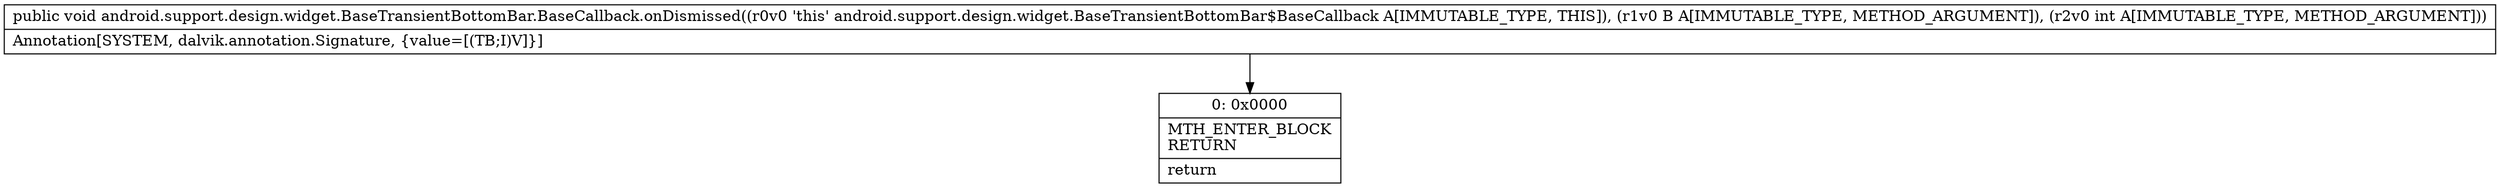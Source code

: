digraph "CFG forandroid.support.design.widget.BaseTransientBottomBar.BaseCallback.onDismissed(Ljava\/lang\/Object;I)V" {
Node_0 [shape=record,label="{0\:\ 0x0000|MTH_ENTER_BLOCK\lRETURN\l|return\l}"];
MethodNode[shape=record,label="{public void android.support.design.widget.BaseTransientBottomBar.BaseCallback.onDismissed((r0v0 'this' android.support.design.widget.BaseTransientBottomBar$BaseCallback A[IMMUTABLE_TYPE, THIS]), (r1v0 B A[IMMUTABLE_TYPE, METHOD_ARGUMENT]), (r2v0 int A[IMMUTABLE_TYPE, METHOD_ARGUMENT]))  | Annotation[SYSTEM, dalvik.annotation.Signature, \{value=[(TB;I)V]\}]\l}"];
MethodNode -> Node_0;
}

